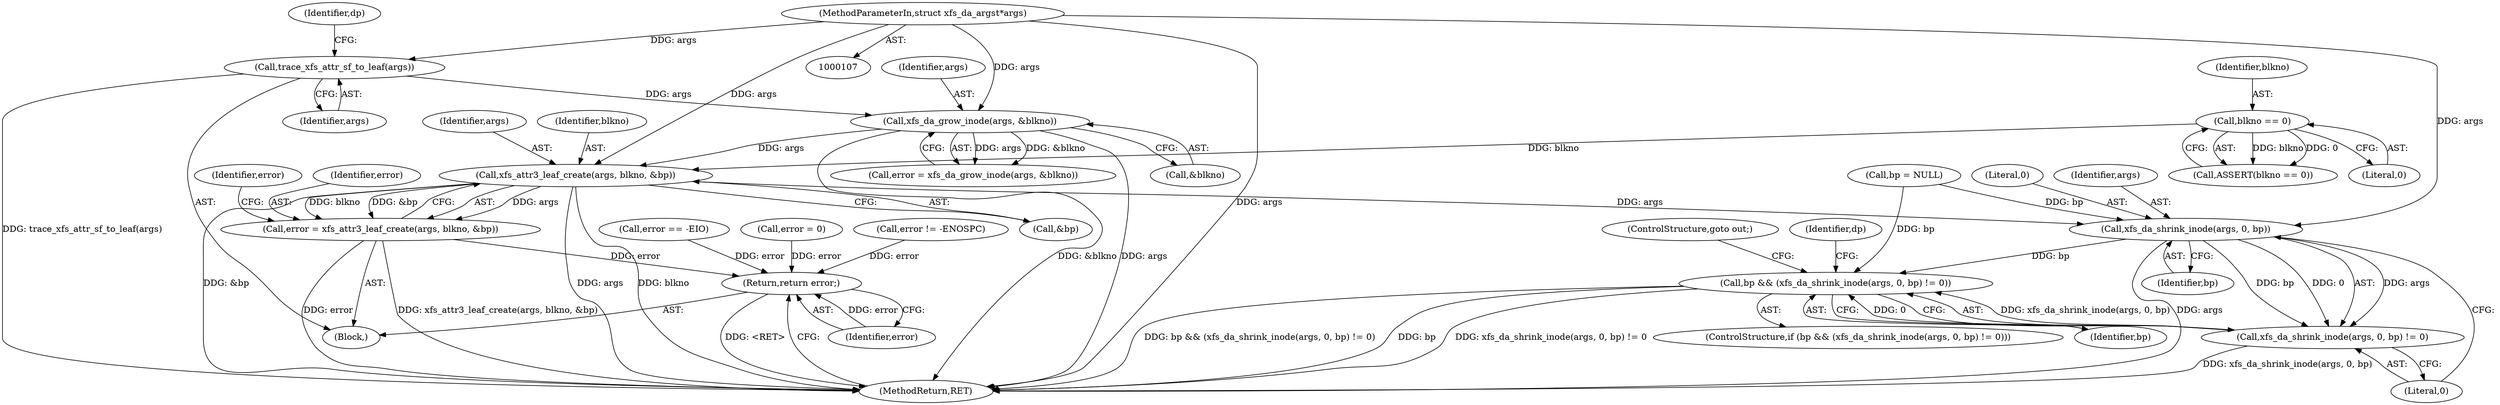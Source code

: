 digraph "0_linux_bb3d48dcf86a97dc25fe9fc2c11938e19cb4399a@API" {
"1000218" [label="(Call,xfs_attr3_leaf_create(args, blkno, &bp))"];
"1000186" [label="(Call,xfs_da_grow_inode(args, &blkno))"];
"1000122" [label="(Call,trace_xfs_attr_sf_to_leaf(args))"];
"1000108" [label="(MethodParameterIn,struct xfs_da_args\t*args)"];
"1000213" [label="(Call,blkno == 0)"];
"1000216" [label="(Call,error = xfs_attr3_leaf_create(args, blkno, &bp))"];
"1000420" [label="(Return,return error;)"];
"1000230" [label="(Call,xfs_da_shrink_inode(args, 0, bp))"];
"1000227" [label="(Call,bp && (xfs_da_shrink_inode(args, 0, bp) != 0))"];
"1000229" [label="(Call,xfs_da_shrink_inode(args, 0, bp) != 0)"];
"1000217" [label="(Identifier,error)"];
"1000224" [label="(Identifier,error)"];
"1000219" [label="(Identifier,args)"];
"1000231" [label="(Identifier,args)"];
"1000422" [label="(MethodReturn,RET)"];
"1000187" [label="(Identifier,args)"];
"1000215" [label="(Literal,0)"];
"1000213" [label="(Call,blkno == 0)"];
"1000122" [label="(Call,trace_xfs_attr_sf_to_leaf(args))"];
"1000194" [label="(Call,error == -EIO)"];
"1000108" [label="(MethodParameterIn,struct xfs_da_args\t*args)"];
"1000232" [label="(Literal,0)"];
"1000214" [label="(Identifier,blkno)"];
"1000216" [label="(Call,error = xfs_attr3_leaf_create(args, blkno, &bp))"];
"1000125" [label="(Identifier,dp)"];
"1000229" [label="(Call,xfs_da_shrink_inode(args, 0, bp) != 0)"];
"1000188" [label="(Call,&blkno)"];
"1000181" [label="(Call,bp = NULL)"];
"1000230" [label="(Call,xfs_da_shrink_inode(args, 0, bp))"];
"1000410" [label="(Call,error = 0)"];
"1000110" [label="(Block,)"];
"1000184" [label="(Call,error = xfs_da_grow_inode(args, &blkno))"];
"1000186" [label="(Call,xfs_da_grow_inode(args, &blkno))"];
"1000399" [label="(Call,error != -ENOSPC)"];
"1000233" [label="(Identifier,bp)"];
"1000220" [label="(Identifier,blkno)"];
"1000227" [label="(Call,bp && (xfs_da_shrink_inode(args, 0, bp) != 0))"];
"1000218" [label="(Call,xfs_attr3_leaf_create(args, blkno, &bp))"];
"1000212" [label="(Call,ASSERT(blkno == 0))"];
"1000221" [label="(Call,&bp)"];
"1000235" [label="(ControlStructure,goto out;)"];
"1000228" [label="(Identifier,bp)"];
"1000237" [label="(Identifier,dp)"];
"1000421" [label="(Identifier,error)"];
"1000226" [label="(ControlStructure,if (bp && (xfs_da_shrink_inode(args, 0, bp) != 0)))"];
"1000420" [label="(Return,return error;)"];
"1000123" [label="(Identifier,args)"];
"1000234" [label="(Literal,0)"];
"1000218" -> "1000216"  [label="AST: "];
"1000218" -> "1000221"  [label="CFG: "];
"1000219" -> "1000218"  [label="AST: "];
"1000220" -> "1000218"  [label="AST: "];
"1000221" -> "1000218"  [label="AST: "];
"1000216" -> "1000218"  [label="CFG: "];
"1000218" -> "1000422"  [label="DDG: &bp"];
"1000218" -> "1000422"  [label="DDG: args"];
"1000218" -> "1000422"  [label="DDG: blkno"];
"1000218" -> "1000216"  [label="DDG: args"];
"1000218" -> "1000216"  [label="DDG: blkno"];
"1000218" -> "1000216"  [label="DDG: &bp"];
"1000186" -> "1000218"  [label="DDG: args"];
"1000108" -> "1000218"  [label="DDG: args"];
"1000213" -> "1000218"  [label="DDG: blkno"];
"1000218" -> "1000230"  [label="DDG: args"];
"1000186" -> "1000184"  [label="AST: "];
"1000186" -> "1000188"  [label="CFG: "];
"1000187" -> "1000186"  [label="AST: "];
"1000188" -> "1000186"  [label="AST: "];
"1000184" -> "1000186"  [label="CFG: "];
"1000186" -> "1000422"  [label="DDG: args"];
"1000186" -> "1000422"  [label="DDG: &blkno"];
"1000186" -> "1000184"  [label="DDG: args"];
"1000186" -> "1000184"  [label="DDG: &blkno"];
"1000122" -> "1000186"  [label="DDG: args"];
"1000108" -> "1000186"  [label="DDG: args"];
"1000122" -> "1000110"  [label="AST: "];
"1000122" -> "1000123"  [label="CFG: "];
"1000123" -> "1000122"  [label="AST: "];
"1000125" -> "1000122"  [label="CFG: "];
"1000122" -> "1000422"  [label="DDG: trace_xfs_attr_sf_to_leaf(args)"];
"1000108" -> "1000122"  [label="DDG: args"];
"1000108" -> "1000107"  [label="AST: "];
"1000108" -> "1000422"  [label="DDG: args"];
"1000108" -> "1000230"  [label="DDG: args"];
"1000213" -> "1000212"  [label="AST: "];
"1000213" -> "1000215"  [label="CFG: "];
"1000214" -> "1000213"  [label="AST: "];
"1000215" -> "1000213"  [label="AST: "];
"1000212" -> "1000213"  [label="CFG: "];
"1000213" -> "1000212"  [label="DDG: blkno"];
"1000213" -> "1000212"  [label="DDG: 0"];
"1000216" -> "1000110"  [label="AST: "];
"1000217" -> "1000216"  [label="AST: "];
"1000224" -> "1000216"  [label="CFG: "];
"1000216" -> "1000422"  [label="DDG: error"];
"1000216" -> "1000422"  [label="DDG: xfs_attr3_leaf_create(args, blkno, &bp)"];
"1000216" -> "1000420"  [label="DDG: error"];
"1000420" -> "1000110"  [label="AST: "];
"1000420" -> "1000421"  [label="CFG: "];
"1000421" -> "1000420"  [label="AST: "];
"1000422" -> "1000420"  [label="CFG: "];
"1000420" -> "1000422"  [label="DDG: <RET>"];
"1000421" -> "1000420"  [label="DDG: error"];
"1000410" -> "1000420"  [label="DDG: error"];
"1000194" -> "1000420"  [label="DDG: error"];
"1000399" -> "1000420"  [label="DDG: error"];
"1000230" -> "1000229"  [label="AST: "];
"1000230" -> "1000233"  [label="CFG: "];
"1000231" -> "1000230"  [label="AST: "];
"1000232" -> "1000230"  [label="AST: "];
"1000233" -> "1000230"  [label="AST: "];
"1000234" -> "1000230"  [label="CFG: "];
"1000230" -> "1000422"  [label="DDG: args"];
"1000230" -> "1000227"  [label="DDG: bp"];
"1000230" -> "1000229"  [label="DDG: args"];
"1000230" -> "1000229"  [label="DDG: 0"];
"1000230" -> "1000229"  [label="DDG: bp"];
"1000181" -> "1000230"  [label="DDG: bp"];
"1000227" -> "1000226"  [label="AST: "];
"1000227" -> "1000228"  [label="CFG: "];
"1000227" -> "1000229"  [label="CFG: "];
"1000228" -> "1000227"  [label="AST: "];
"1000229" -> "1000227"  [label="AST: "];
"1000235" -> "1000227"  [label="CFG: "];
"1000237" -> "1000227"  [label="CFG: "];
"1000227" -> "1000422"  [label="DDG: bp && (xfs_da_shrink_inode(args, 0, bp) != 0)"];
"1000227" -> "1000422"  [label="DDG: bp"];
"1000227" -> "1000422"  [label="DDG: xfs_da_shrink_inode(args, 0, bp) != 0"];
"1000181" -> "1000227"  [label="DDG: bp"];
"1000229" -> "1000227"  [label="DDG: xfs_da_shrink_inode(args, 0, bp)"];
"1000229" -> "1000227"  [label="DDG: 0"];
"1000229" -> "1000234"  [label="CFG: "];
"1000234" -> "1000229"  [label="AST: "];
"1000229" -> "1000422"  [label="DDG: xfs_da_shrink_inode(args, 0, bp)"];
}
